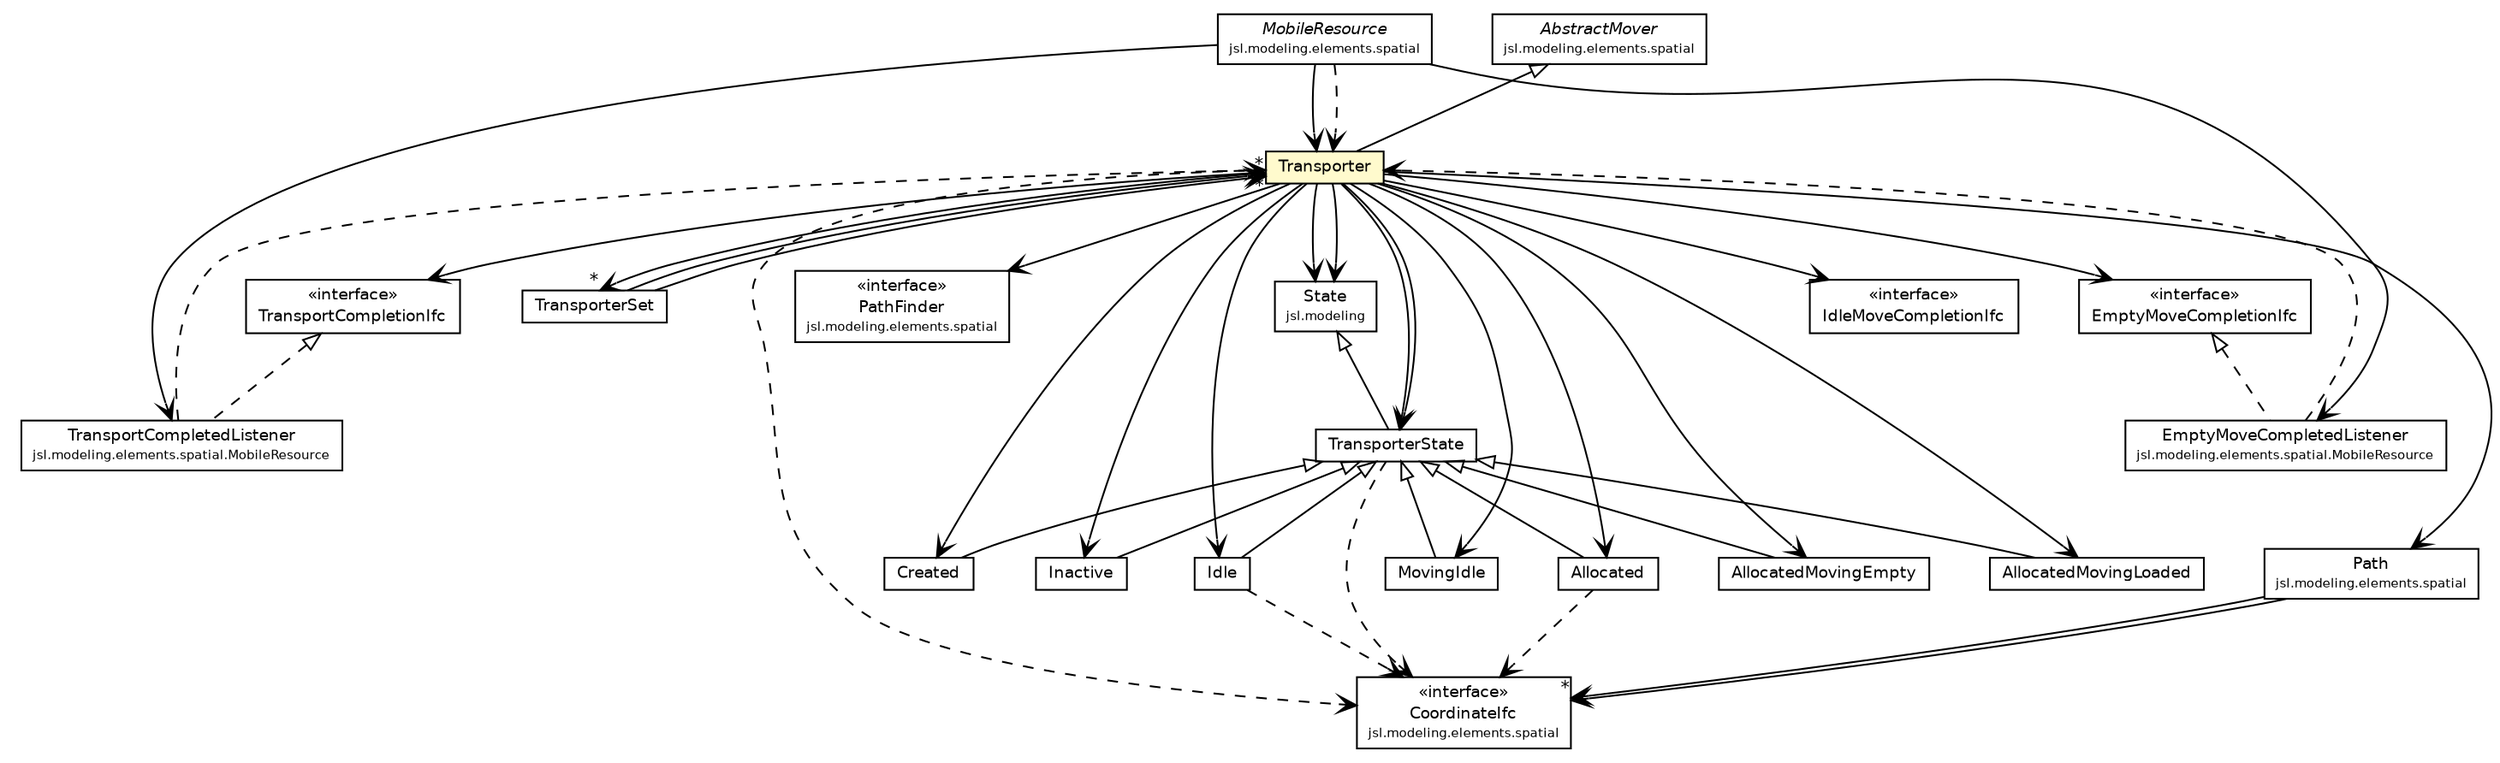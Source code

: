 #!/usr/local/bin/dot
#
# Class diagram 
# Generated by UMLGraph version 5.4 (http://www.umlgraph.org/)
#

digraph G {
	edge [fontname="Helvetica",fontsize=10,labelfontname="Helvetica",labelfontsize=10];
	node [fontname="Helvetica",fontsize=10,shape=plaintext];
	nodesep=0.25;
	ranksep=0.5;
	// jsl.modeling.State
	c200760 [label=<<table title="jsl.modeling.State" border="0" cellborder="1" cellspacing="0" cellpadding="2" port="p" href="../../../State.html">
		<tr><td><table border="0" cellspacing="0" cellpadding="1">
<tr><td align="center" balign="center"> State </td></tr>
<tr><td align="center" balign="center"><font point-size="7.0"> jsl.modeling </font></td></tr>
		</table></td></tr>
		</table>>, URL="../../../State.html", fontname="Helvetica", fontcolor="black", fontsize=9.0];
	// jsl.modeling.elements.spatial.PathFinder
	c200934 [label=<<table title="jsl.modeling.elements.spatial.PathFinder" border="0" cellborder="1" cellspacing="0" cellpadding="2" port="p" href="../PathFinder.html">
		<tr><td><table border="0" cellspacing="0" cellpadding="1">
<tr><td align="center" balign="center"> &#171;interface&#187; </td></tr>
<tr><td align="center" balign="center"> PathFinder </td></tr>
<tr><td align="center" balign="center"><font point-size="7.0"> jsl.modeling.elements.spatial </font></td></tr>
		</table></td></tr>
		</table>>, URL="../PathFinder.html", fontname="Helvetica", fontcolor="black", fontsize=9.0];
	// jsl.modeling.elements.spatial.Path
	c200935 [label=<<table title="jsl.modeling.elements.spatial.Path" border="0" cellborder="1" cellspacing="0" cellpadding="2" port="p" href="../Path.html">
		<tr><td><table border="0" cellspacing="0" cellpadding="1">
<tr><td align="center" balign="center"> Path </td></tr>
<tr><td align="center" balign="center"><font point-size="7.0"> jsl.modeling.elements.spatial </font></td></tr>
		</table></td></tr>
		</table>>, URL="../Path.html", fontname="Helvetica", fontcolor="black", fontsize=9.0];
	// jsl.modeling.elements.spatial.MobileResource
	c200941 [label=<<table title="jsl.modeling.elements.spatial.MobileResource" border="0" cellborder="1" cellspacing="0" cellpadding="2" port="p" href="../MobileResource.html">
		<tr><td><table border="0" cellspacing="0" cellpadding="1">
<tr><td align="center" balign="center"><font face="Helvetica-Oblique"> MobileResource </font></td></tr>
<tr><td align="center" balign="center"><font point-size="7.0"> jsl.modeling.elements.spatial </font></td></tr>
		</table></td></tr>
		</table>>, URL="../MobileResource.html", fontname="Helvetica", fontcolor="black", fontsize=9.0];
	// jsl.modeling.elements.spatial.MobileResource.EmptyMoveCompletedListener
	c200942 [label=<<table title="jsl.modeling.elements.spatial.MobileResource.EmptyMoveCompletedListener" border="0" cellborder="1" cellspacing="0" cellpadding="2" port="p" href="../MobileResource.EmptyMoveCompletedListener.html">
		<tr><td><table border="0" cellspacing="0" cellpadding="1">
<tr><td align="center" balign="center"> EmptyMoveCompletedListener </td></tr>
<tr><td align="center" balign="center"><font point-size="7.0"> jsl.modeling.elements.spatial.MobileResource </font></td></tr>
		</table></td></tr>
		</table>>, URL="../MobileResource.EmptyMoveCompletedListener.html", fontname="Helvetica", fontcolor="black", fontsize=9.0];
	// jsl.modeling.elements.spatial.MobileResource.TransportCompletedListener
	c200943 [label=<<table title="jsl.modeling.elements.spatial.MobileResource.TransportCompletedListener" border="0" cellborder="1" cellspacing="0" cellpadding="2" port="p" href="../MobileResource.TransportCompletedListener.html">
		<tr><td><table border="0" cellspacing="0" cellpadding="1">
<tr><td align="center" balign="center"> TransportCompletedListener </td></tr>
<tr><td align="center" balign="center"><font point-size="7.0"> jsl.modeling.elements.spatial.MobileResource </font></td></tr>
		</table></td></tr>
		</table>>, URL="../MobileResource.TransportCompletedListener.html", fontname="Helvetica", fontcolor="black", fontsize=9.0];
	// jsl.modeling.elements.spatial.CoordinateIfc
	c200948 [label=<<table title="jsl.modeling.elements.spatial.CoordinateIfc" border="0" cellborder="1" cellspacing="0" cellpadding="2" port="p" href="../CoordinateIfc.html">
		<tr><td><table border="0" cellspacing="0" cellpadding="1">
<tr><td align="center" balign="center"> &#171;interface&#187; </td></tr>
<tr><td align="center" balign="center"> CoordinateIfc </td></tr>
<tr><td align="center" balign="center"><font point-size="7.0"> jsl.modeling.elements.spatial </font></td></tr>
		</table></td></tr>
		</table>>, URL="../CoordinateIfc.html", fontname="Helvetica", fontcolor="black", fontsize=9.0];
	// jsl.modeling.elements.spatial.AbstractMover
	c200952 [label=<<table title="jsl.modeling.elements.spatial.AbstractMover" border="0" cellborder="1" cellspacing="0" cellpadding="2" port="p" href="../AbstractMover.html">
		<tr><td><table border="0" cellspacing="0" cellpadding="1">
<tr><td align="center" balign="center"><font face="Helvetica-Oblique"> AbstractMover </font></td></tr>
<tr><td align="center" balign="center"><font point-size="7.0"> jsl.modeling.elements.spatial </font></td></tr>
		</table></td></tr>
		</table>>, URL="../AbstractMover.html", fontname="Helvetica", fontcolor="black", fontsize=9.0];
	// jsl.modeling.elements.spatial.transporter.TransporterSet
	c200958 [label=<<table title="jsl.modeling.elements.spatial.transporter.TransporterSet" border="0" cellborder="1" cellspacing="0" cellpadding="2" port="p" href="./TransporterSet.html">
		<tr><td><table border="0" cellspacing="0" cellpadding="1">
<tr><td align="center" balign="center"> TransporterSet </td></tr>
		</table></td></tr>
		</table>>, URL="./TransporterSet.html", fontname="Helvetica", fontcolor="black", fontsize=9.0];
	// jsl.modeling.elements.spatial.transporter.Transporter
	c200963 [label=<<table title="jsl.modeling.elements.spatial.transporter.Transporter" border="0" cellborder="1" cellspacing="0" cellpadding="2" port="p" bgcolor="lemonChiffon" href="./Transporter.html">
		<tr><td><table border="0" cellspacing="0" cellpadding="1">
<tr><td align="center" balign="center"> Transporter </td></tr>
		</table></td></tr>
		</table>>, URL="./Transporter.html", fontname="Helvetica", fontcolor="black", fontsize=9.0];
	// jsl.modeling.elements.spatial.transporter.Transporter.TransporterState
	c200964 [label=<<table title="jsl.modeling.elements.spatial.transporter.Transporter.TransporterState" border="0" cellborder="1" cellspacing="0" cellpadding="2" port="p" href="./Transporter.TransporterState.html">
		<tr><td><table border="0" cellspacing="0" cellpadding="1">
<tr><td align="center" balign="center"> TransporterState </td></tr>
		</table></td></tr>
		</table>>, URL="./Transporter.TransporterState.html", fontname="Helvetica", fontcolor="black", fontsize=9.0];
	// jsl.modeling.elements.spatial.transporter.Transporter.Created
	c200965 [label=<<table title="jsl.modeling.elements.spatial.transporter.Transporter.Created" border="0" cellborder="1" cellspacing="0" cellpadding="2" port="p" href="./Transporter.Created.html">
		<tr><td><table border="0" cellspacing="0" cellpadding="1">
<tr><td align="center" balign="center"> Created </td></tr>
		</table></td></tr>
		</table>>, URL="./Transporter.Created.html", fontname="Helvetica", fontcolor="black", fontsize=9.0];
	// jsl.modeling.elements.spatial.transporter.Transporter.Inactive
	c200966 [label=<<table title="jsl.modeling.elements.spatial.transporter.Transporter.Inactive" border="0" cellborder="1" cellspacing="0" cellpadding="2" port="p" href="./Transporter.Inactive.html">
		<tr><td><table border="0" cellspacing="0" cellpadding="1">
<tr><td align="center" balign="center"> Inactive </td></tr>
		</table></td></tr>
		</table>>, URL="./Transporter.Inactive.html", fontname="Helvetica", fontcolor="black", fontsize=9.0];
	// jsl.modeling.elements.spatial.transporter.Transporter.Idle
	c200967 [label=<<table title="jsl.modeling.elements.spatial.transporter.Transporter.Idle" border="0" cellborder="1" cellspacing="0" cellpadding="2" port="p" href="./Transporter.Idle.html">
		<tr><td><table border="0" cellspacing="0" cellpadding="1">
<tr><td align="center" balign="center"> Idle </td></tr>
		</table></td></tr>
		</table>>, URL="./Transporter.Idle.html", fontname="Helvetica", fontcolor="black", fontsize=9.0];
	// jsl.modeling.elements.spatial.transporter.Transporter.MovingIdle
	c200968 [label=<<table title="jsl.modeling.elements.spatial.transporter.Transporter.MovingIdle" border="0" cellborder="1" cellspacing="0" cellpadding="2" port="p" href="./Transporter.MovingIdle.html">
		<tr><td><table border="0" cellspacing="0" cellpadding="1">
<tr><td align="center" balign="center"> MovingIdle </td></tr>
		</table></td></tr>
		</table>>, URL="./Transporter.MovingIdle.html", fontname="Helvetica", fontcolor="black", fontsize=9.0];
	// jsl.modeling.elements.spatial.transporter.Transporter.Allocated
	c200969 [label=<<table title="jsl.modeling.elements.spatial.transporter.Transporter.Allocated" border="0" cellborder="1" cellspacing="0" cellpadding="2" port="p" href="./Transporter.Allocated.html">
		<tr><td><table border="0" cellspacing="0" cellpadding="1">
<tr><td align="center" balign="center"> Allocated </td></tr>
		</table></td></tr>
		</table>>, URL="./Transporter.Allocated.html", fontname="Helvetica", fontcolor="black", fontsize=9.0];
	// jsl.modeling.elements.spatial.transporter.Transporter.AllocatedMovingEmpty
	c200970 [label=<<table title="jsl.modeling.elements.spatial.transporter.Transporter.AllocatedMovingEmpty" border="0" cellborder="1" cellspacing="0" cellpadding="2" port="p" href="./Transporter.AllocatedMovingEmpty.html">
		<tr><td><table border="0" cellspacing="0" cellpadding="1">
<tr><td align="center" balign="center"> AllocatedMovingEmpty </td></tr>
		</table></td></tr>
		</table>>, URL="./Transporter.AllocatedMovingEmpty.html", fontname="Helvetica", fontcolor="black", fontsize=9.0];
	// jsl.modeling.elements.spatial.transporter.Transporter.AllocatedMovingLoaded
	c200971 [label=<<table title="jsl.modeling.elements.spatial.transporter.Transporter.AllocatedMovingLoaded" border="0" cellborder="1" cellspacing="0" cellpadding="2" port="p" href="./Transporter.AllocatedMovingLoaded.html">
		<tr><td><table border="0" cellspacing="0" cellpadding="1">
<tr><td align="center" balign="center"> AllocatedMovingLoaded </td></tr>
		</table></td></tr>
		</table>>, URL="./Transporter.AllocatedMovingLoaded.html", fontname="Helvetica", fontcolor="black", fontsize=9.0];
	// jsl.modeling.elements.spatial.transporter.TransportCompletionIfc
	c200972 [label=<<table title="jsl.modeling.elements.spatial.transporter.TransportCompletionIfc" border="0" cellborder="1" cellspacing="0" cellpadding="2" port="p" href="./TransportCompletionIfc.html">
		<tr><td><table border="0" cellspacing="0" cellpadding="1">
<tr><td align="center" balign="center"> &#171;interface&#187; </td></tr>
<tr><td align="center" balign="center"> TransportCompletionIfc </td></tr>
		</table></td></tr>
		</table>>, URL="./TransportCompletionIfc.html", fontname="Helvetica", fontcolor="black", fontsize=9.0];
	// jsl.modeling.elements.spatial.transporter.IdleMoveCompletionIfc
	c200974 [label=<<table title="jsl.modeling.elements.spatial.transporter.IdleMoveCompletionIfc" border="0" cellborder="1" cellspacing="0" cellpadding="2" port="p" href="./IdleMoveCompletionIfc.html">
		<tr><td><table border="0" cellspacing="0" cellpadding="1">
<tr><td align="center" balign="center"> &#171;interface&#187; </td></tr>
<tr><td align="center" balign="center"> IdleMoveCompletionIfc </td></tr>
		</table></td></tr>
		</table>>, URL="./IdleMoveCompletionIfc.html", fontname="Helvetica", fontcolor="black", fontsize=9.0];
	// jsl.modeling.elements.spatial.transporter.EmptyMoveCompletionIfc
	c200975 [label=<<table title="jsl.modeling.elements.spatial.transporter.EmptyMoveCompletionIfc" border="0" cellborder="1" cellspacing="0" cellpadding="2" port="p" href="./EmptyMoveCompletionIfc.html">
		<tr><td><table border="0" cellspacing="0" cellpadding="1">
<tr><td align="center" balign="center"> &#171;interface&#187; </td></tr>
<tr><td align="center" balign="center"> EmptyMoveCompletionIfc </td></tr>
		</table></td></tr>
		</table>>, URL="./EmptyMoveCompletionIfc.html", fontname="Helvetica", fontcolor="black", fontsize=9.0];
	//jsl.modeling.elements.spatial.MobileResource.EmptyMoveCompletedListener implements jsl.modeling.elements.spatial.transporter.EmptyMoveCompletionIfc
	c200975:p -> c200942:p [dir=back,arrowtail=empty,style=dashed];
	//jsl.modeling.elements.spatial.MobileResource.TransportCompletedListener implements jsl.modeling.elements.spatial.transporter.TransportCompletionIfc
	c200972:p -> c200943:p [dir=back,arrowtail=empty,style=dashed];
	//jsl.modeling.elements.spatial.transporter.Transporter extends jsl.modeling.elements.spatial.AbstractMover
	c200952:p -> c200963:p [dir=back,arrowtail=empty];
	//jsl.modeling.elements.spatial.transporter.Transporter.TransporterState extends jsl.modeling.State
	c200760:p -> c200964:p [dir=back,arrowtail=empty];
	//jsl.modeling.elements.spatial.transporter.Transporter.Created extends jsl.modeling.elements.spatial.transporter.Transporter.TransporterState
	c200964:p -> c200965:p [dir=back,arrowtail=empty];
	//jsl.modeling.elements.spatial.transporter.Transporter.Inactive extends jsl.modeling.elements.spatial.transporter.Transporter.TransporterState
	c200964:p -> c200966:p [dir=back,arrowtail=empty];
	//jsl.modeling.elements.spatial.transporter.Transporter.Idle extends jsl.modeling.elements.spatial.transporter.Transporter.TransporterState
	c200964:p -> c200967:p [dir=back,arrowtail=empty];
	//jsl.modeling.elements.spatial.transporter.Transporter.MovingIdle extends jsl.modeling.elements.spatial.transporter.Transporter.TransporterState
	c200964:p -> c200968:p [dir=back,arrowtail=empty];
	//jsl.modeling.elements.spatial.transporter.Transporter.Allocated extends jsl.modeling.elements.spatial.transporter.Transporter.TransporterState
	c200964:p -> c200969:p [dir=back,arrowtail=empty];
	//jsl.modeling.elements.spatial.transporter.Transporter.AllocatedMovingEmpty extends jsl.modeling.elements.spatial.transporter.Transporter.TransporterState
	c200964:p -> c200970:p [dir=back,arrowtail=empty];
	//jsl.modeling.elements.spatial.transporter.Transporter.AllocatedMovingLoaded extends jsl.modeling.elements.spatial.transporter.Transporter.TransporterState
	c200964:p -> c200971:p [dir=back,arrowtail=empty];
	// jsl.modeling.elements.spatial.Path NAVASSOC jsl.modeling.elements.spatial.CoordinateIfc
	c200935:p -> c200948:p [taillabel="", label="", headlabel="*", fontname="Helvetica", fontcolor="black", fontsize=10.0, color="black", arrowhead=open];
	// jsl.modeling.elements.spatial.Path NAVASSOC jsl.modeling.elements.spatial.CoordinateIfc
	c200935:p -> c200948:p [taillabel="", label="", headlabel="", fontname="Helvetica", fontcolor="black", fontsize=10.0, color="black", arrowhead=open];
	// jsl.modeling.elements.spatial.MobileResource NAVASSOC jsl.modeling.elements.spatial.transporter.Transporter
	c200941:p -> c200963:p [taillabel="", label="", headlabel="", fontname="Helvetica", fontcolor="black", fontsize=10.0, color="black", arrowhead=open];
	// jsl.modeling.elements.spatial.MobileResource NAVASSOC jsl.modeling.elements.spatial.MobileResource.EmptyMoveCompletedListener
	c200941:p -> c200942:p [taillabel="", label="", headlabel="", fontname="Helvetica", fontcolor="black", fontsize=10.0, color="black", arrowhead=open];
	// jsl.modeling.elements.spatial.MobileResource NAVASSOC jsl.modeling.elements.spatial.MobileResource.TransportCompletedListener
	c200941:p -> c200943:p [taillabel="", label="", headlabel="", fontname="Helvetica", fontcolor="black", fontsize=10.0, color="black", arrowhead=open];
	// jsl.modeling.elements.spatial.transporter.TransporterSet NAVASSOC jsl.modeling.elements.spatial.transporter.Transporter
	c200958:p -> c200963:p [taillabel="", label="", headlabel="*", fontname="Helvetica", fontcolor="black", fontsize=10.0, color="black", arrowhead=open];
	// jsl.modeling.elements.spatial.transporter.TransporterSet NAVASSOC jsl.modeling.elements.spatial.transporter.Transporter
	c200958:p -> c200963:p [taillabel="", label="", headlabel="*", fontname="Helvetica", fontcolor="black", fontsize=10.0, color="black", arrowhead=open];
	// jsl.modeling.elements.spatial.transporter.Transporter NAVASSOC jsl.modeling.elements.spatial.transporter.TransporterSet
	c200963:p -> c200958:p [taillabel="", label="", headlabel="*", fontname="Helvetica", fontcolor="black", fontsize=10.0, color="black", arrowhead=open];
	// jsl.modeling.elements.spatial.transporter.Transporter NAVASSOC jsl.modeling.elements.spatial.Path
	c200963:p -> c200935:p [taillabel="", label="", headlabel="", fontname="Helvetica", fontcolor="black", fontsize=10.0, color="black", arrowhead=open];
	// jsl.modeling.elements.spatial.transporter.Transporter NAVASSOC jsl.modeling.elements.spatial.PathFinder
	c200963:p -> c200934:p [taillabel="", label="", headlabel="", fontname="Helvetica", fontcolor="black", fontsize=10.0, color="black", arrowhead=open];
	// jsl.modeling.elements.spatial.transporter.Transporter NAVASSOC jsl.modeling.elements.spatial.transporter.Transporter.TransporterState
	c200963:p -> c200964:p [taillabel="", label="", headlabel="", fontname="Helvetica", fontcolor="black", fontsize=10.0, color="black", arrowhead=open];
	// jsl.modeling.elements.spatial.transporter.Transporter NAVASSOC jsl.modeling.elements.spatial.transporter.Transporter.TransporterState
	c200963:p -> c200964:p [taillabel="", label="", headlabel="", fontname="Helvetica", fontcolor="black", fontsize=10.0, color="black", arrowhead=open];
	// jsl.modeling.elements.spatial.transporter.Transporter NAVASSOC jsl.modeling.elements.spatial.transporter.Transporter.Created
	c200963:p -> c200965:p [taillabel="", label="", headlabel="", fontname="Helvetica", fontcolor="black", fontsize=10.0, color="black", arrowhead=open];
	// jsl.modeling.elements.spatial.transporter.Transporter NAVASSOC jsl.modeling.elements.spatial.transporter.Transporter.Idle
	c200963:p -> c200967:p [taillabel="", label="", headlabel="", fontname="Helvetica", fontcolor="black", fontsize=10.0, color="black", arrowhead=open];
	// jsl.modeling.elements.spatial.transporter.Transporter NAVASSOC jsl.modeling.elements.spatial.transporter.Transporter.Inactive
	c200963:p -> c200966:p [taillabel="", label="", headlabel="", fontname="Helvetica", fontcolor="black", fontsize=10.0, color="black", arrowhead=open];
	// jsl.modeling.elements.spatial.transporter.Transporter NAVASSOC jsl.modeling.elements.spatial.transporter.Transporter.Allocated
	c200963:p -> c200969:p [taillabel="", label="", headlabel="", fontname="Helvetica", fontcolor="black", fontsize=10.0, color="black", arrowhead=open];
	// jsl.modeling.elements.spatial.transporter.Transporter NAVASSOC jsl.modeling.elements.spatial.transporter.Transporter.MovingIdle
	c200963:p -> c200968:p [taillabel="", label="", headlabel="", fontname="Helvetica", fontcolor="black", fontsize=10.0, color="black", arrowhead=open];
	// jsl.modeling.elements.spatial.transporter.Transporter NAVASSOC jsl.modeling.elements.spatial.transporter.Transporter.AllocatedMovingEmpty
	c200963:p -> c200970:p [taillabel="", label="", headlabel="", fontname="Helvetica", fontcolor="black", fontsize=10.0, color="black", arrowhead=open];
	// jsl.modeling.elements.spatial.transporter.Transporter NAVASSOC jsl.modeling.elements.spatial.transporter.Transporter.AllocatedMovingLoaded
	c200963:p -> c200971:p [taillabel="", label="", headlabel="", fontname="Helvetica", fontcolor="black", fontsize=10.0, color="black", arrowhead=open];
	// jsl.modeling.elements.spatial.transporter.Transporter NAVASSOC jsl.modeling.elements.spatial.transporter.IdleMoveCompletionIfc
	c200963:p -> c200974:p [taillabel="", label="", headlabel="", fontname="Helvetica", fontcolor="black", fontsize=10.0, color="black", arrowhead=open];
	// jsl.modeling.elements.spatial.transporter.Transporter NAVASSOC jsl.modeling.elements.spatial.transporter.EmptyMoveCompletionIfc
	c200963:p -> c200975:p [taillabel="", label="", headlabel="", fontname="Helvetica", fontcolor="black", fontsize=10.0, color="black", arrowhead=open];
	// jsl.modeling.elements.spatial.transporter.Transporter NAVASSOC jsl.modeling.elements.spatial.transporter.TransportCompletionIfc
	c200963:p -> c200972:p [taillabel="", label="", headlabel="", fontname="Helvetica", fontcolor="black", fontsize=10.0, color="black", arrowhead=open];
	// jsl.modeling.elements.spatial.transporter.Transporter NAVASSOC jsl.modeling.State
	c200963:p -> c200760:p [taillabel="", label="", headlabel="", fontname="Helvetica", fontcolor="black", fontsize=10.0, color="black", arrowhead=open];
	// jsl.modeling.elements.spatial.transporter.Transporter NAVASSOC jsl.modeling.State
	c200963:p -> c200760:p [taillabel="", label="", headlabel="", fontname="Helvetica", fontcolor="black", fontsize=10.0, color="black", arrowhead=open];
	// jsl.modeling.elements.spatial.MobileResource DEPEND jsl.modeling.elements.spatial.transporter.Transporter
	c200941:p -> c200963:p [taillabel="", label="", headlabel="", fontname="Helvetica", fontcolor="black", fontsize=10.0, color="black", arrowhead=open, style=dashed];
	// jsl.modeling.elements.spatial.MobileResource.EmptyMoveCompletedListener DEPEND jsl.modeling.elements.spatial.transporter.Transporter
	c200942:p -> c200963:p [taillabel="", label="", headlabel="", fontname="Helvetica", fontcolor="black", fontsize=10.0, color="black", arrowhead=open, style=dashed];
	// jsl.modeling.elements.spatial.MobileResource.TransportCompletedListener DEPEND jsl.modeling.elements.spatial.transporter.Transporter
	c200943:p -> c200963:p [taillabel="", label="", headlabel="", fontname="Helvetica", fontcolor="black", fontsize=10.0, color="black", arrowhead=open, style=dashed];
	// jsl.modeling.elements.spatial.transporter.Transporter DEPEND jsl.modeling.elements.spatial.CoordinateIfc
	c200963:p -> c200948:p [taillabel="", label="", headlabel="", fontname="Helvetica", fontcolor="black", fontsize=10.0, color="black", arrowhead=open, style=dashed];
	// jsl.modeling.elements.spatial.transporter.Transporter.TransporterState DEPEND jsl.modeling.elements.spatial.CoordinateIfc
	c200964:p -> c200948:p [taillabel="", label="", headlabel="", fontname="Helvetica", fontcolor="black", fontsize=10.0, color="black", arrowhead=open, style=dashed];
	// jsl.modeling.elements.spatial.transporter.Transporter.Idle DEPEND jsl.modeling.elements.spatial.CoordinateIfc
	c200967:p -> c200948:p [taillabel="", label="", headlabel="", fontname="Helvetica", fontcolor="black", fontsize=10.0, color="black", arrowhead=open, style=dashed];
	// jsl.modeling.elements.spatial.transporter.Transporter.Allocated DEPEND jsl.modeling.elements.spatial.CoordinateIfc
	c200969:p -> c200948:p [taillabel="", label="", headlabel="", fontname="Helvetica", fontcolor="black", fontsize=10.0, color="black", arrowhead=open, style=dashed];
}

